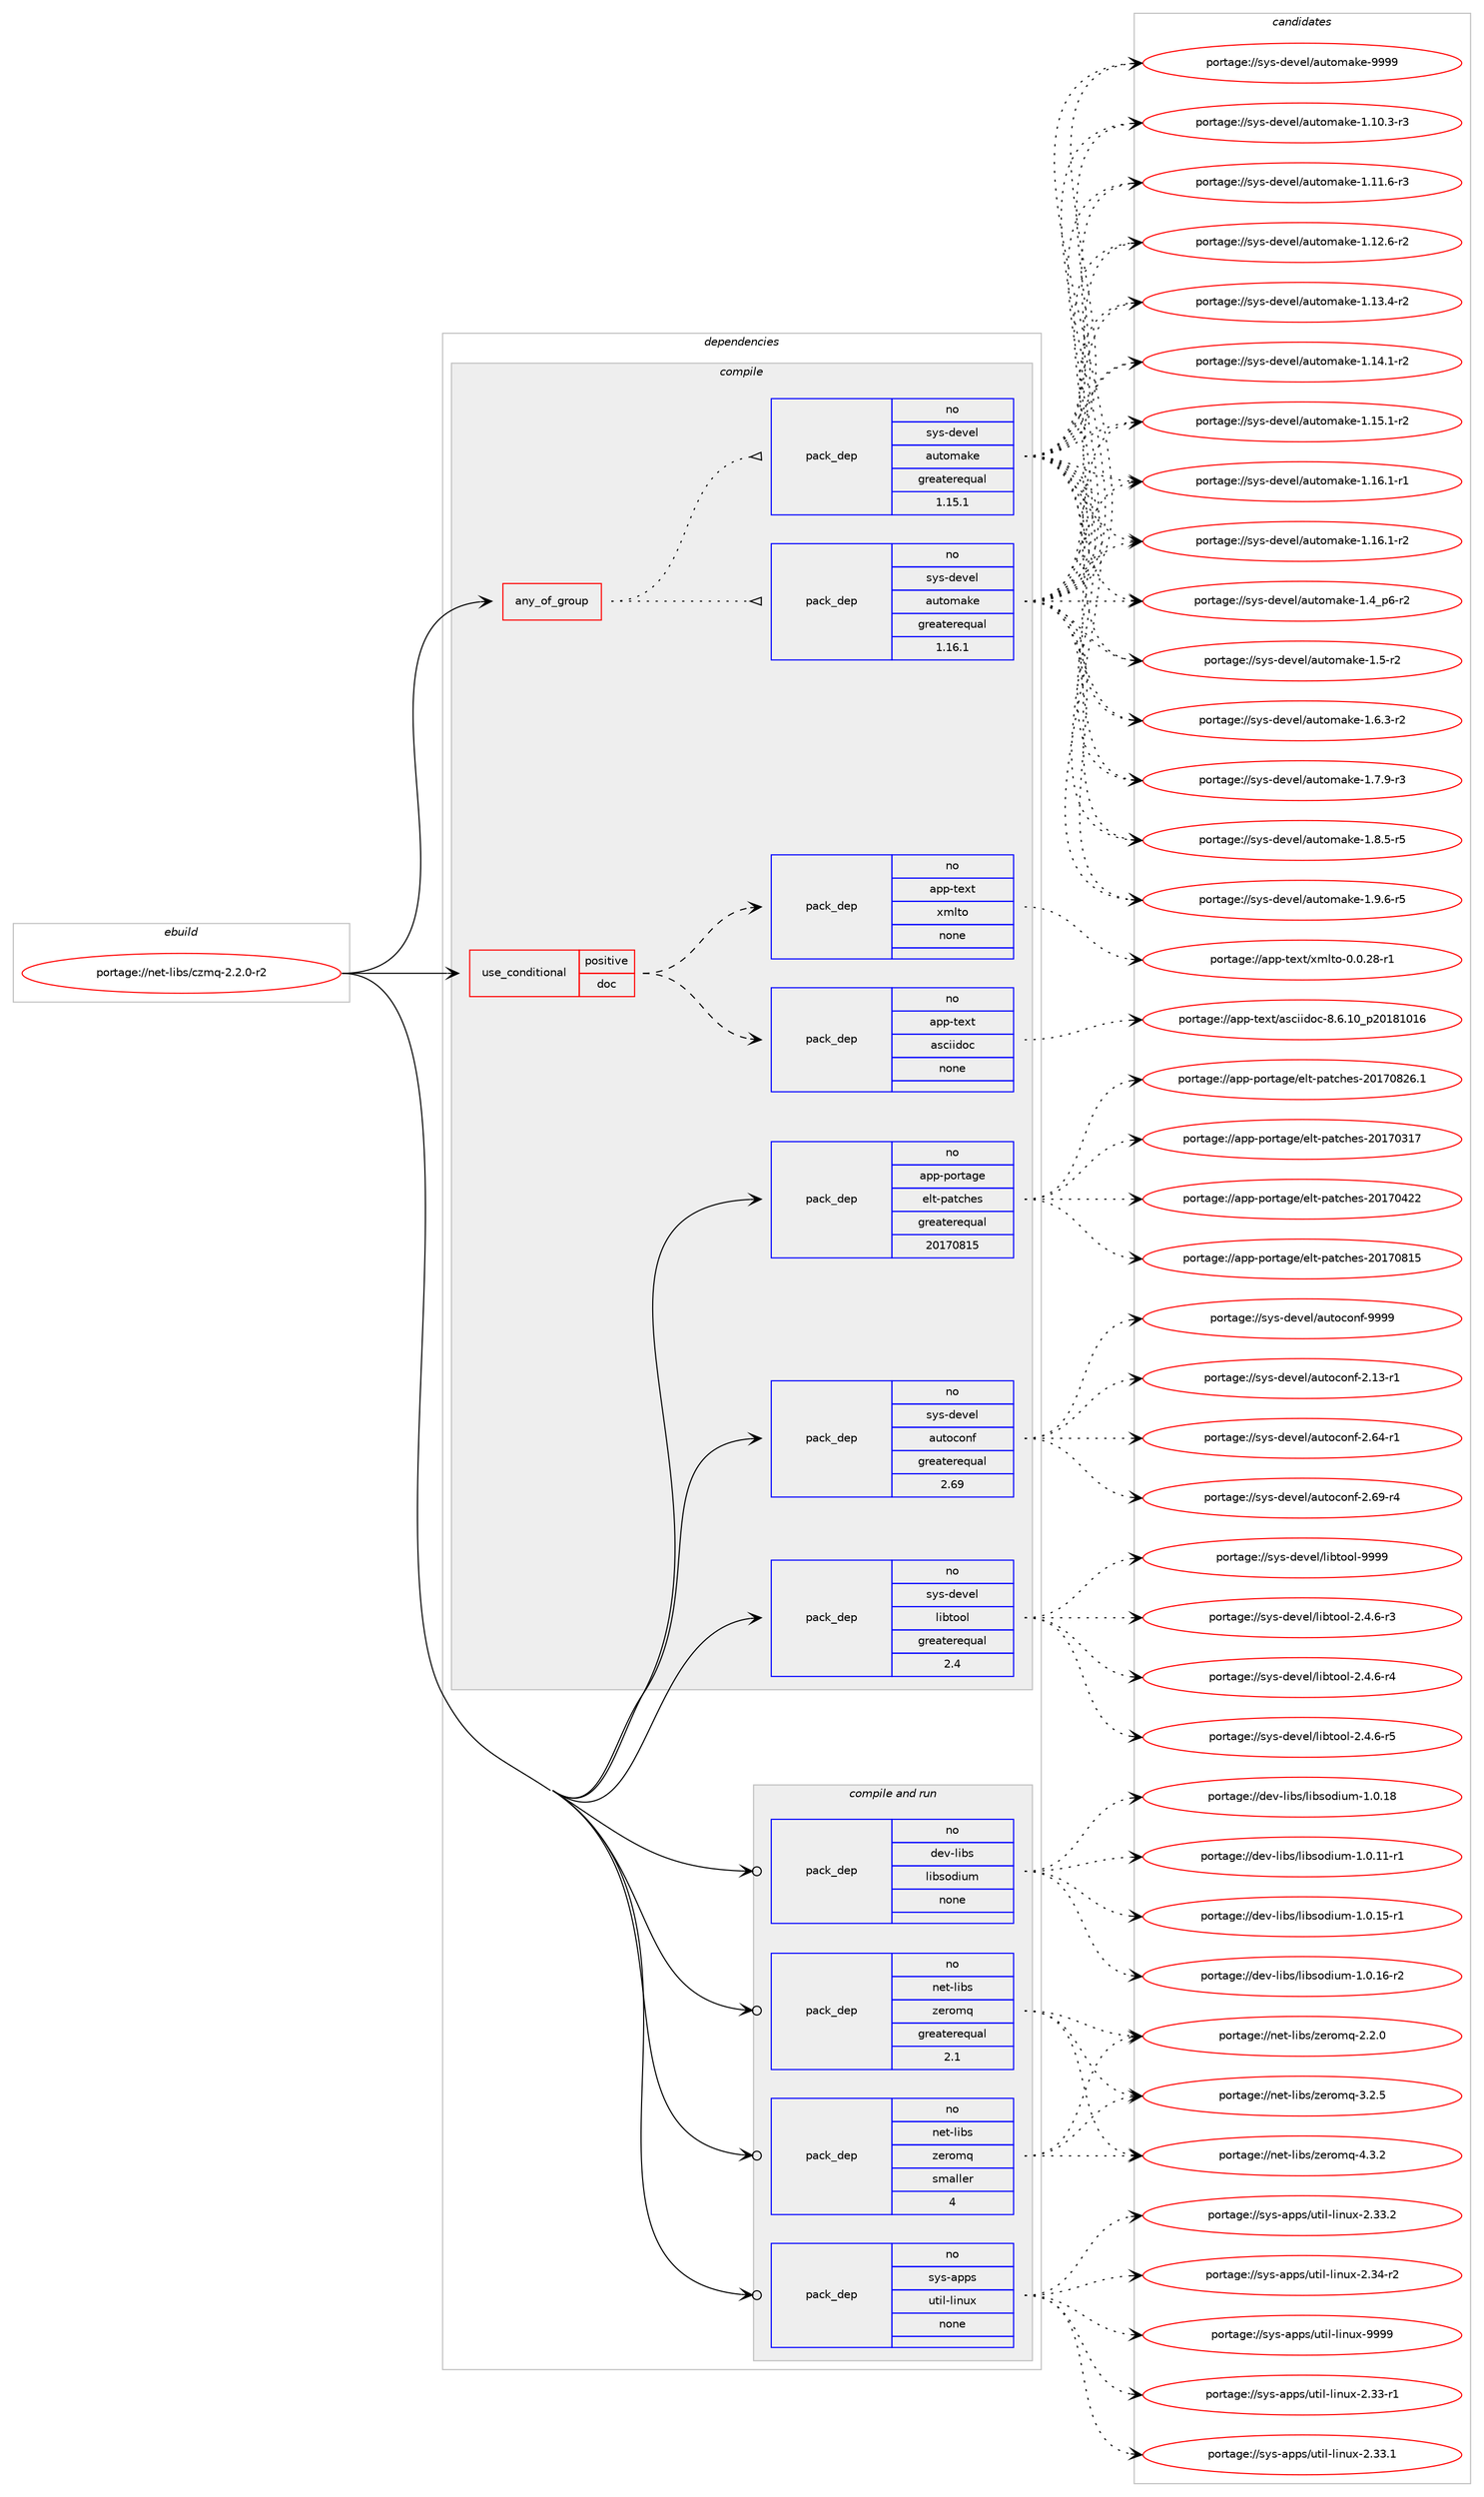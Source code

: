 digraph prolog {

# *************
# Graph options
# *************

newrank=true;
concentrate=true;
compound=true;
graph [rankdir=LR,fontname=Helvetica,fontsize=10,ranksep=1.5];#, ranksep=2.5, nodesep=0.2];
edge  [arrowhead=vee];
node  [fontname=Helvetica,fontsize=10];

# **********
# The ebuild
# **********

subgraph cluster_leftcol {
color=gray;
rank=same;
label=<<i>ebuild</i>>;
id [label="portage://net-libs/czmq-2.2.0-r2", color=red, width=4, href="../net-libs/czmq-2.2.0-r2.svg"];
}

# ****************
# The dependencies
# ****************

subgraph cluster_midcol {
color=gray;
label=<<i>dependencies</i>>;
subgraph cluster_compile {
fillcolor="#eeeeee";
style=filled;
label=<<i>compile</i>>;
subgraph any5764 {
dependency358195 [label=<<TABLE BORDER="0" CELLBORDER="1" CELLSPACING="0" CELLPADDING="4"><TR><TD CELLPADDING="10">any_of_group</TD></TR></TABLE>>, shape=none, color=red];subgraph pack262636 {
dependency358196 [label=<<TABLE BORDER="0" CELLBORDER="1" CELLSPACING="0" CELLPADDING="4" WIDTH="220"><TR><TD ROWSPAN="6" CELLPADDING="30">pack_dep</TD></TR><TR><TD WIDTH="110">no</TD></TR><TR><TD>sys-devel</TD></TR><TR><TD>automake</TD></TR><TR><TD>greaterequal</TD></TR><TR><TD>1.16.1</TD></TR></TABLE>>, shape=none, color=blue];
}
dependency358195:e -> dependency358196:w [weight=20,style="dotted",arrowhead="oinv"];
subgraph pack262637 {
dependency358197 [label=<<TABLE BORDER="0" CELLBORDER="1" CELLSPACING="0" CELLPADDING="4" WIDTH="220"><TR><TD ROWSPAN="6" CELLPADDING="30">pack_dep</TD></TR><TR><TD WIDTH="110">no</TD></TR><TR><TD>sys-devel</TD></TR><TR><TD>automake</TD></TR><TR><TD>greaterequal</TD></TR><TR><TD>1.15.1</TD></TR></TABLE>>, shape=none, color=blue];
}
dependency358195:e -> dependency358197:w [weight=20,style="dotted",arrowhead="oinv"];
}
id:e -> dependency358195:w [weight=20,style="solid",arrowhead="vee"];
subgraph cond89641 {
dependency358198 [label=<<TABLE BORDER="0" CELLBORDER="1" CELLSPACING="0" CELLPADDING="4"><TR><TD ROWSPAN="3" CELLPADDING="10">use_conditional</TD></TR><TR><TD>positive</TD></TR><TR><TD>doc</TD></TR></TABLE>>, shape=none, color=red];
subgraph pack262638 {
dependency358199 [label=<<TABLE BORDER="0" CELLBORDER="1" CELLSPACING="0" CELLPADDING="4" WIDTH="220"><TR><TD ROWSPAN="6" CELLPADDING="30">pack_dep</TD></TR><TR><TD WIDTH="110">no</TD></TR><TR><TD>app-text</TD></TR><TR><TD>asciidoc</TD></TR><TR><TD>none</TD></TR><TR><TD></TD></TR></TABLE>>, shape=none, color=blue];
}
dependency358198:e -> dependency358199:w [weight=20,style="dashed",arrowhead="vee"];
subgraph pack262639 {
dependency358200 [label=<<TABLE BORDER="0" CELLBORDER="1" CELLSPACING="0" CELLPADDING="4" WIDTH="220"><TR><TD ROWSPAN="6" CELLPADDING="30">pack_dep</TD></TR><TR><TD WIDTH="110">no</TD></TR><TR><TD>app-text</TD></TR><TR><TD>xmlto</TD></TR><TR><TD>none</TD></TR><TR><TD></TD></TR></TABLE>>, shape=none, color=blue];
}
dependency358198:e -> dependency358200:w [weight=20,style="dashed",arrowhead="vee"];
}
id:e -> dependency358198:w [weight=20,style="solid",arrowhead="vee"];
subgraph pack262640 {
dependency358201 [label=<<TABLE BORDER="0" CELLBORDER="1" CELLSPACING="0" CELLPADDING="4" WIDTH="220"><TR><TD ROWSPAN="6" CELLPADDING="30">pack_dep</TD></TR><TR><TD WIDTH="110">no</TD></TR><TR><TD>app-portage</TD></TR><TR><TD>elt-patches</TD></TR><TR><TD>greaterequal</TD></TR><TR><TD>20170815</TD></TR></TABLE>>, shape=none, color=blue];
}
id:e -> dependency358201:w [weight=20,style="solid",arrowhead="vee"];
subgraph pack262641 {
dependency358202 [label=<<TABLE BORDER="0" CELLBORDER="1" CELLSPACING="0" CELLPADDING="4" WIDTH="220"><TR><TD ROWSPAN="6" CELLPADDING="30">pack_dep</TD></TR><TR><TD WIDTH="110">no</TD></TR><TR><TD>sys-devel</TD></TR><TR><TD>autoconf</TD></TR><TR><TD>greaterequal</TD></TR><TR><TD>2.69</TD></TR></TABLE>>, shape=none, color=blue];
}
id:e -> dependency358202:w [weight=20,style="solid",arrowhead="vee"];
subgraph pack262642 {
dependency358203 [label=<<TABLE BORDER="0" CELLBORDER="1" CELLSPACING="0" CELLPADDING="4" WIDTH="220"><TR><TD ROWSPAN="6" CELLPADDING="30">pack_dep</TD></TR><TR><TD WIDTH="110">no</TD></TR><TR><TD>sys-devel</TD></TR><TR><TD>libtool</TD></TR><TR><TD>greaterequal</TD></TR><TR><TD>2.4</TD></TR></TABLE>>, shape=none, color=blue];
}
id:e -> dependency358203:w [weight=20,style="solid",arrowhead="vee"];
}
subgraph cluster_compileandrun {
fillcolor="#eeeeee";
style=filled;
label=<<i>compile and run</i>>;
subgraph pack262643 {
dependency358204 [label=<<TABLE BORDER="0" CELLBORDER="1" CELLSPACING="0" CELLPADDING="4" WIDTH="220"><TR><TD ROWSPAN="6" CELLPADDING="30">pack_dep</TD></TR><TR><TD WIDTH="110">no</TD></TR><TR><TD>dev-libs</TD></TR><TR><TD>libsodium</TD></TR><TR><TD>none</TD></TR><TR><TD></TD></TR></TABLE>>, shape=none, color=blue];
}
id:e -> dependency358204:w [weight=20,style="solid",arrowhead="odotvee"];
subgraph pack262644 {
dependency358205 [label=<<TABLE BORDER="0" CELLBORDER="1" CELLSPACING="0" CELLPADDING="4" WIDTH="220"><TR><TD ROWSPAN="6" CELLPADDING="30">pack_dep</TD></TR><TR><TD WIDTH="110">no</TD></TR><TR><TD>net-libs</TD></TR><TR><TD>zeromq</TD></TR><TR><TD>greaterequal</TD></TR><TR><TD>2.1</TD></TR></TABLE>>, shape=none, color=blue];
}
id:e -> dependency358205:w [weight=20,style="solid",arrowhead="odotvee"];
subgraph pack262645 {
dependency358206 [label=<<TABLE BORDER="0" CELLBORDER="1" CELLSPACING="0" CELLPADDING="4" WIDTH="220"><TR><TD ROWSPAN="6" CELLPADDING="30">pack_dep</TD></TR><TR><TD WIDTH="110">no</TD></TR><TR><TD>net-libs</TD></TR><TR><TD>zeromq</TD></TR><TR><TD>smaller</TD></TR><TR><TD>4</TD></TR></TABLE>>, shape=none, color=blue];
}
id:e -> dependency358206:w [weight=20,style="solid",arrowhead="odotvee"];
subgraph pack262646 {
dependency358207 [label=<<TABLE BORDER="0" CELLBORDER="1" CELLSPACING="0" CELLPADDING="4" WIDTH="220"><TR><TD ROWSPAN="6" CELLPADDING="30">pack_dep</TD></TR><TR><TD WIDTH="110">no</TD></TR><TR><TD>sys-apps</TD></TR><TR><TD>util-linux</TD></TR><TR><TD>none</TD></TR><TR><TD></TD></TR></TABLE>>, shape=none, color=blue];
}
id:e -> dependency358207:w [weight=20,style="solid",arrowhead="odotvee"];
}
subgraph cluster_run {
fillcolor="#eeeeee";
style=filled;
label=<<i>run</i>>;
}
}

# **************
# The candidates
# **************

subgraph cluster_choices {
rank=same;
color=gray;
label=<<i>candidates</i>>;

subgraph choice262636 {
color=black;
nodesep=1;
choiceportage11512111545100101118101108479711711611110997107101454946494846514511451 [label="portage://sys-devel/automake-1.10.3-r3", color=red, width=4,href="../sys-devel/automake-1.10.3-r3.svg"];
choiceportage11512111545100101118101108479711711611110997107101454946494946544511451 [label="portage://sys-devel/automake-1.11.6-r3", color=red, width=4,href="../sys-devel/automake-1.11.6-r3.svg"];
choiceportage11512111545100101118101108479711711611110997107101454946495046544511450 [label="portage://sys-devel/automake-1.12.6-r2", color=red, width=4,href="../sys-devel/automake-1.12.6-r2.svg"];
choiceportage11512111545100101118101108479711711611110997107101454946495146524511450 [label="portage://sys-devel/automake-1.13.4-r2", color=red, width=4,href="../sys-devel/automake-1.13.4-r2.svg"];
choiceportage11512111545100101118101108479711711611110997107101454946495246494511450 [label="portage://sys-devel/automake-1.14.1-r2", color=red, width=4,href="../sys-devel/automake-1.14.1-r2.svg"];
choiceportage11512111545100101118101108479711711611110997107101454946495346494511450 [label="portage://sys-devel/automake-1.15.1-r2", color=red, width=4,href="../sys-devel/automake-1.15.1-r2.svg"];
choiceportage11512111545100101118101108479711711611110997107101454946495446494511449 [label="portage://sys-devel/automake-1.16.1-r1", color=red, width=4,href="../sys-devel/automake-1.16.1-r1.svg"];
choiceportage11512111545100101118101108479711711611110997107101454946495446494511450 [label="portage://sys-devel/automake-1.16.1-r2", color=red, width=4,href="../sys-devel/automake-1.16.1-r2.svg"];
choiceportage115121115451001011181011084797117116111109971071014549465295112544511450 [label="portage://sys-devel/automake-1.4_p6-r2", color=red, width=4,href="../sys-devel/automake-1.4_p6-r2.svg"];
choiceportage11512111545100101118101108479711711611110997107101454946534511450 [label="portage://sys-devel/automake-1.5-r2", color=red, width=4,href="../sys-devel/automake-1.5-r2.svg"];
choiceportage115121115451001011181011084797117116111109971071014549465446514511450 [label="portage://sys-devel/automake-1.6.3-r2", color=red, width=4,href="../sys-devel/automake-1.6.3-r2.svg"];
choiceportage115121115451001011181011084797117116111109971071014549465546574511451 [label="portage://sys-devel/automake-1.7.9-r3", color=red, width=4,href="../sys-devel/automake-1.7.9-r3.svg"];
choiceportage115121115451001011181011084797117116111109971071014549465646534511453 [label="portage://sys-devel/automake-1.8.5-r5", color=red, width=4,href="../sys-devel/automake-1.8.5-r5.svg"];
choiceportage115121115451001011181011084797117116111109971071014549465746544511453 [label="portage://sys-devel/automake-1.9.6-r5", color=red, width=4,href="../sys-devel/automake-1.9.6-r5.svg"];
choiceportage115121115451001011181011084797117116111109971071014557575757 [label="portage://sys-devel/automake-9999", color=red, width=4,href="../sys-devel/automake-9999.svg"];
dependency358196:e -> choiceportage11512111545100101118101108479711711611110997107101454946494846514511451:w [style=dotted,weight="100"];
dependency358196:e -> choiceportage11512111545100101118101108479711711611110997107101454946494946544511451:w [style=dotted,weight="100"];
dependency358196:e -> choiceportage11512111545100101118101108479711711611110997107101454946495046544511450:w [style=dotted,weight="100"];
dependency358196:e -> choiceportage11512111545100101118101108479711711611110997107101454946495146524511450:w [style=dotted,weight="100"];
dependency358196:e -> choiceportage11512111545100101118101108479711711611110997107101454946495246494511450:w [style=dotted,weight="100"];
dependency358196:e -> choiceportage11512111545100101118101108479711711611110997107101454946495346494511450:w [style=dotted,weight="100"];
dependency358196:e -> choiceportage11512111545100101118101108479711711611110997107101454946495446494511449:w [style=dotted,weight="100"];
dependency358196:e -> choiceportage11512111545100101118101108479711711611110997107101454946495446494511450:w [style=dotted,weight="100"];
dependency358196:e -> choiceportage115121115451001011181011084797117116111109971071014549465295112544511450:w [style=dotted,weight="100"];
dependency358196:e -> choiceportage11512111545100101118101108479711711611110997107101454946534511450:w [style=dotted,weight="100"];
dependency358196:e -> choiceportage115121115451001011181011084797117116111109971071014549465446514511450:w [style=dotted,weight="100"];
dependency358196:e -> choiceportage115121115451001011181011084797117116111109971071014549465546574511451:w [style=dotted,weight="100"];
dependency358196:e -> choiceportage115121115451001011181011084797117116111109971071014549465646534511453:w [style=dotted,weight="100"];
dependency358196:e -> choiceportage115121115451001011181011084797117116111109971071014549465746544511453:w [style=dotted,weight="100"];
dependency358196:e -> choiceportage115121115451001011181011084797117116111109971071014557575757:w [style=dotted,weight="100"];
}
subgraph choice262637 {
color=black;
nodesep=1;
choiceportage11512111545100101118101108479711711611110997107101454946494846514511451 [label="portage://sys-devel/automake-1.10.3-r3", color=red, width=4,href="../sys-devel/automake-1.10.3-r3.svg"];
choiceportage11512111545100101118101108479711711611110997107101454946494946544511451 [label="portage://sys-devel/automake-1.11.6-r3", color=red, width=4,href="../sys-devel/automake-1.11.6-r3.svg"];
choiceportage11512111545100101118101108479711711611110997107101454946495046544511450 [label="portage://sys-devel/automake-1.12.6-r2", color=red, width=4,href="../sys-devel/automake-1.12.6-r2.svg"];
choiceportage11512111545100101118101108479711711611110997107101454946495146524511450 [label="portage://sys-devel/automake-1.13.4-r2", color=red, width=4,href="../sys-devel/automake-1.13.4-r2.svg"];
choiceportage11512111545100101118101108479711711611110997107101454946495246494511450 [label="portage://sys-devel/automake-1.14.1-r2", color=red, width=4,href="../sys-devel/automake-1.14.1-r2.svg"];
choiceportage11512111545100101118101108479711711611110997107101454946495346494511450 [label="portage://sys-devel/automake-1.15.1-r2", color=red, width=4,href="../sys-devel/automake-1.15.1-r2.svg"];
choiceportage11512111545100101118101108479711711611110997107101454946495446494511449 [label="portage://sys-devel/automake-1.16.1-r1", color=red, width=4,href="../sys-devel/automake-1.16.1-r1.svg"];
choiceportage11512111545100101118101108479711711611110997107101454946495446494511450 [label="portage://sys-devel/automake-1.16.1-r2", color=red, width=4,href="../sys-devel/automake-1.16.1-r2.svg"];
choiceportage115121115451001011181011084797117116111109971071014549465295112544511450 [label="portage://sys-devel/automake-1.4_p6-r2", color=red, width=4,href="../sys-devel/automake-1.4_p6-r2.svg"];
choiceportage11512111545100101118101108479711711611110997107101454946534511450 [label="portage://sys-devel/automake-1.5-r2", color=red, width=4,href="../sys-devel/automake-1.5-r2.svg"];
choiceportage115121115451001011181011084797117116111109971071014549465446514511450 [label="portage://sys-devel/automake-1.6.3-r2", color=red, width=4,href="../sys-devel/automake-1.6.3-r2.svg"];
choiceportage115121115451001011181011084797117116111109971071014549465546574511451 [label="portage://sys-devel/automake-1.7.9-r3", color=red, width=4,href="../sys-devel/automake-1.7.9-r3.svg"];
choiceportage115121115451001011181011084797117116111109971071014549465646534511453 [label="portage://sys-devel/automake-1.8.5-r5", color=red, width=4,href="../sys-devel/automake-1.8.5-r5.svg"];
choiceportage115121115451001011181011084797117116111109971071014549465746544511453 [label="portage://sys-devel/automake-1.9.6-r5", color=red, width=4,href="../sys-devel/automake-1.9.6-r5.svg"];
choiceportage115121115451001011181011084797117116111109971071014557575757 [label="portage://sys-devel/automake-9999", color=red, width=4,href="../sys-devel/automake-9999.svg"];
dependency358197:e -> choiceportage11512111545100101118101108479711711611110997107101454946494846514511451:w [style=dotted,weight="100"];
dependency358197:e -> choiceportage11512111545100101118101108479711711611110997107101454946494946544511451:w [style=dotted,weight="100"];
dependency358197:e -> choiceportage11512111545100101118101108479711711611110997107101454946495046544511450:w [style=dotted,weight="100"];
dependency358197:e -> choiceportage11512111545100101118101108479711711611110997107101454946495146524511450:w [style=dotted,weight="100"];
dependency358197:e -> choiceportage11512111545100101118101108479711711611110997107101454946495246494511450:w [style=dotted,weight="100"];
dependency358197:e -> choiceportage11512111545100101118101108479711711611110997107101454946495346494511450:w [style=dotted,weight="100"];
dependency358197:e -> choiceportage11512111545100101118101108479711711611110997107101454946495446494511449:w [style=dotted,weight="100"];
dependency358197:e -> choiceportage11512111545100101118101108479711711611110997107101454946495446494511450:w [style=dotted,weight="100"];
dependency358197:e -> choiceportage115121115451001011181011084797117116111109971071014549465295112544511450:w [style=dotted,weight="100"];
dependency358197:e -> choiceportage11512111545100101118101108479711711611110997107101454946534511450:w [style=dotted,weight="100"];
dependency358197:e -> choiceportage115121115451001011181011084797117116111109971071014549465446514511450:w [style=dotted,weight="100"];
dependency358197:e -> choiceportage115121115451001011181011084797117116111109971071014549465546574511451:w [style=dotted,weight="100"];
dependency358197:e -> choiceportage115121115451001011181011084797117116111109971071014549465646534511453:w [style=dotted,weight="100"];
dependency358197:e -> choiceportage115121115451001011181011084797117116111109971071014549465746544511453:w [style=dotted,weight="100"];
dependency358197:e -> choiceportage115121115451001011181011084797117116111109971071014557575757:w [style=dotted,weight="100"];
}
subgraph choice262638 {
color=black;
nodesep=1;
choiceportage97112112451161011201164797115991051051001119945564654464948951125048495649484954 [label="portage://app-text/asciidoc-8.6.10_p20181016", color=red, width=4,href="../app-text/asciidoc-8.6.10_p20181016.svg"];
dependency358199:e -> choiceportage97112112451161011201164797115991051051001119945564654464948951125048495649484954:w [style=dotted,weight="100"];
}
subgraph choice262639 {
color=black;
nodesep=1;
choiceportage971121124511610112011647120109108116111454846484650564511449 [label="portage://app-text/xmlto-0.0.28-r1", color=red, width=4,href="../app-text/xmlto-0.0.28-r1.svg"];
dependency358200:e -> choiceportage971121124511610112011647120109108116111454846484650564511449:w [style=dotted,weight="100"];
}
subgraph choice262640 {
color=black;
nodesep=1;
choiceportage97112112451121111141169710310147101108116451129711699104101115455048495548514955 [label="portage://app-portage/elt-patches-20170317", color=red, width=4,href="../app-portage/elt-patches-20170317.svg"];
choiceportage97112112451121111141169710310147101108116451129711699104101115455048495548525050 [label="portage://app-portage/elt-patches-20170422", color=red, width=4,href="../app-portage/elt-patches-20170422.svg"];
choiceportage97112112451121111141169710310147101108116451129711699104101115455048495548564953 [label="portage://app-portage/elt-patches-20170815", color=red, width=4,href="../app-portage/elt-patches-20170815.svg"];
choiceportage971121124511211111411697103101471011081164511297116991041011154550484955485650544649 [label="portage://app-portage/elt-patches-20170826.1", color=red, width=4,href="../app-portage/elt-patches-20170826.1.svg"];
dependency358201:e -> choiceportage97112112451121111141169710310147101108116451129711699104101115455048495548514955:w [style=dotted,weight="100"];
dependency358201:e -> choiceportage97112112451121111141169710310147101108116451129711699104101115455048495548525050:w [style=dotted,weight="100"];
dependency358201:e -> choiceportage97112112451121111141169710310147101108116451129711699104101115455048495548564953:w [style=dotted,weight="100"];
dependency358201:e -> choiceportage971121124511211111411697103101471011081164511297116991041011154550484955485650544649:w [style=dotted,weight="100"];
}
subgraph choice262641 {
color=black;
nodesep=1;
choiceportage1151211154510010111810110847971171161119911111010245504649514511449 [label="portage://sys-devel/autoconf-2.13-r1", color=red, width=4,href="../sys-devel/autoconf-2.13-r1.svg"];
choiceportage1151211154510010111810110847971171161119911111010245504654524511449 [label="portage://sys-devel/autoconf-2.64-r1", color=red, width=4,href="../sys-devel/autoconf-2.64-r1.svg"];
choiceportage1151211154510010111810110847971171161119911111010245504654574511452 [label="portage://sys-devel/autoconf-2.69-r4", color=red, width=4,href="../sys-devel/autoconf-2.69-r4.svg"];
choiceportage115121115451001011181011084797117116111991111101024557575757 [label="portage://sys-devel/autoconf-9999", color=red, width=4,href="../sys-devel/autoconf-9999.svg"];
dependency358202:e -> choiceportage1151211154510010111810110847971171161119911111010245504649514511449:w [style=dotted,weight="100"];
dependency358202:e -> choiceportage1151211154510010111810110847971171161119911111010245504654524511449:w [style=dotted,weight="100"];
dependency358202:e -> choiceportage1151211154510010111810110847971171161119911111010245504654574511452:w [style=dotted,weight="100"];
dependency358202:e -> choiceportage115121115451001011181011084797117116111991111101024557575757:w [style=dotted,weight="100"];
}
subgraph choice262642 {
color=black;
nodesep=1;
choiceportage1151211154510010111810110847108105981161111111084550465246544511451 [label="portage://sys-devel/libtool-2.4.6-r3", color=red, width=4,href="../sys-devel/libtool-2.4.6-r3.svg"];
choiceportage1151211154510010111810110847108105981161111111084550465246544511452 [label="portage://sys-devel/libtool-2.4.6-r4", color=red, width=4,href="../sys-devel/libtool-2.4.6-r4.svg"];
choiceportage1151211154510010111810110847108105981161111111084550465246544511453 [label="portage://sys-devel/libtool-2.4.6-r5", color=red, width=4,href="../sys-devel/libtool-2.4.6-r5.svg"];
choiceportage1151211154510010111810110847108105981161111111084557575757 [label="portage://sys-devel/libtool-9999", color=red, width=4,href="../sys-devel/libtool-9999.svg"];
dependency358203:e -> choiceportage1151211154510010111810110847108105981161111111084550465246544511451:w [style=dotted,weight="100"];
dependency358203:e -> choiceportage1151211154510010111810110847108105981161111111084550465246544511452:w [style=dotted,weight="100"];
dependency358203:e -> choiceportage1151211154510010111810110847108105981161111111084550465246544511453:w [style=dotted,weight="100"];
dependency358203:e -> choiceportage1151211154510010111810110847108105981161111111084557575757:w [style=dotted,weight="100"];
}
subgraph choice262643 {
color=black;
nodesep=1;
choiceportage10010111845108105981154710810598115111100105117109454946484649494511449 [label="portage://dev-libs/libsodium-1.0.11-r1", color=red, width=4,href="../dev-libs/libsodium-1.0.11-r1.svg"];
choiceportage10010111845108105981154710810598115111100105117109454946484649534511449 [label="portage://dev-libs/libsodium-1.0.15-r1", color=red, width=4,href="../dev-libs/libsodium-1.0.15-r1.svg"];
choiceportage10010111845108105981154710810598115111100105117109454946484649544511450 [label="portage://dev-libs/libsodium-1.0.16-r2", color=red, width=4,href="../dev-libs/libsodium-1.0.16-r2.svg"];
choiceportage1001011184510810598115471081059811511110010511710945494648464956 [label="portage://dev-libs/libsodium-1.0.18", color=red, width=4,href="../dev-libs/libsodium-1.0.18.svg"];
dependency358204:e -> choiceportage10010111845108105981154710810598115111100105117109454946484649494511449:w [style=dotted,weight="100"];
dependency358204:e -> choiceportage10010111845108105981154710810598115111100105117109454946484649534511449:w [style=dotted,weight="100"];
dependency358204:e -> choiceportage10010111845108105981154710810598115111100105117109454946484649544511450:w [style=dotted,weight="100"];
dependency358204:e -> choiceportage1001011184510810598115471081059811511110010511710945494648464956:w [style=dotted,weight="100"];
}
subgraph choice262644 {
color=black;
nodesep=1;
choiceportage110101116451081059811547122101114111109113455046504648 [label="portage://net-libs/zeromq-2.2.0", color=red, width=4,href="../net-libs/zeromq-2.2.0.svg"];
choiceportage110101116451081059811547122101114111109113455146504653 [label="portage://net-libs/zeromq-3.2.5", color=red, width=4,href="../net-libs/zeromq-3.2.5.svg"];
choiceportage110101116451081059811547122101114111109113455246514650 [label="portage://net-libs/zeromq-4.3.2", color=red, width=4,href="../net-libs/zeromq-4.3.2.svg"];
dependency358205:e -> choiceportage110101116451081059811547122101114111109113455046504648:w [style=dotted,weight="100"];
dependency358205:e -> choiceportage110101116451081059811547122101114111109113455146504653:w [style=dotted,weight="100"];
dependency358205:e -> choiceportage110101116451081059811547122101114111109113455246514650:w [style=dotted,weight="100"];
}
subgraph choice262645 {
color=black;
nodesep=1;
choiceportage110101116451081059811547122101114111109113455046504648 [label="portage://net-libs/zeromq-2.2.0", color=red, width=4,href="../net-libs/zeromq-2.2.0.svg"];
choiceportage110101116451081059811547122101114111109113455146504653 [label="portage://net-libs/zeromq-3.2.5", color=red, width=4,href="../net-libs/zeromq-3.2.5.svg"];
choiceportage110101116451081059811547122101114111109113455246514650 [label="portage://net-libs/zeromq-4.3.2", color=red, width=4,href="../net-libs/zeromq-4.3.2.svg"];
dependency358206:e -> choiceportage110101116451081059811547122101114111109113455046504648:w [style=dotted,weight="100"];
dependency358206:e -> choiceportage110101116451081059811547122101114111109113455146504653:w [style=dotted,weight="100"];
dependency358206:e -> choiceportage110101116451081059811547122101114111109113455246514650:w [style=dotted,weight="100"];
}
subgraph choice262646 {
color=black;
nodesep=1;
choiceportage1151211154597112112115471171161051084510810511011712045504651514511449 [label="portage://sys-apps/util-linux-2.33-r1", color=red, width=4,href="../sys-apps/util-linux-2.33-r1.svg"];
choiceportage1151211154597112112115471171161051084510810511011712045504651514649 [label="portage://sys-apps/util-linux-2.33.1", color=red, width=4,href="../sys-apps/util-linux-2.33.1.svg"];
choiceportage1151211154597112112115471171161051084510810511011712045504651514650 [label="portage://sys-apps/util-linux-2.33.2", color=red, width=4,href="../sys-apps/util-linux-2.33.2.svg"];
choiceportage1151211154597112112115471171161051084510810511011712045504651524511450 [label="portage://sys-apps/util-linux-2.34-r2", color=red, width=4,href="../sys-apps/util-linux-2.34-r2.svg"];
choiceportage115121115459711211211547117116105108451081051101171204557575757 [label="portage://sys-apps/util-linux-9999", color=red, width=4,href="../sys-apps/util-linux-9999.svg"];
dependency358207:e -> choiceportage1151211154597112112115471171161051084510810511011712045504651514511449:w [style=dotted,weight="100"];
dependency358207:e -> choiceportage1151211154597112112115471171161051084510810511011712045504651514649:w [style=dotted,weight="100"];
dependency358207:e -> choiceportage1151211154597112112115471171161051084510810511011712045504651514650:w [style=dotted,weight="100"];
dependency358207:e -> choiceportage1151211154597112112115471171161051084510810511011712045504651524511450:w [style=dotted,weight="100"];
dependency358207:e -> choiceportage115121115459711211211547117116105108451081051101171204557575757:w [style=dotted,weight="100"];
}
}

}
